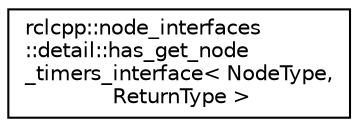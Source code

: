 digraph "Graphical Class Hierarchy"
{
  edge [fontname="Helvetica",fontsize="10",labelfontname="Helvetica",labelfontsize="10"];
  node [fontname="Helvetica",fontsize="10",shape=record];
  rankdir="LR";
  Node0 [label="rclcpp::node_interfaces\l::detail::has_get_node\l_timers_interface\< NodeType,\l ReturnType \>",height=0.2,width=0.4,color="black", fillcolor="white", style="filled",URL="$structrclcpp_1_1node__interfaces_1_1detail_1_1has__get__node__timers__interface.html"];
}
